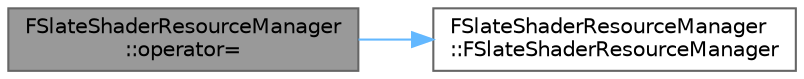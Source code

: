 digraph "FSlateShaderResourceManager::operator="
{
 // INTERACTIVE_SVG=YES
 // LATEX_PDF_SIZE
  bgcolor="transparent";
  edge [fontname=Helvetica,fontsize=10,labelfontname=Helvetica,labelfontsize=10];
  node [fontname=Helvetica,fontsize=10,shape=box,height=0.2,width=0.4];
  rankdir="LR";
  Node1 [id="Node000001",label="FSlateShaderResourceManager\l::operator=",height=0.2,width=0.4,color="gray40", fillcolor="grey60", style="filled", fontcolor="black",tooltip=" "];
  Node1 -> Node2 [id="edge1_Node000001_Node000002",color="steelblue1",style="solid",tooltip=" "];
  Node2 [id="Node000002",label="FSlateShaderResourceManager\l::FSlateShaderResourceManager",height=0.2,width=0.4,color="grey40", fillcolor="white", style="filled",URL="$d2/dee/classFSlateShaderResourceManager.html#a56c6e4598272b23c5ac8c9049a81e0cd",tooltip=" "];
}
